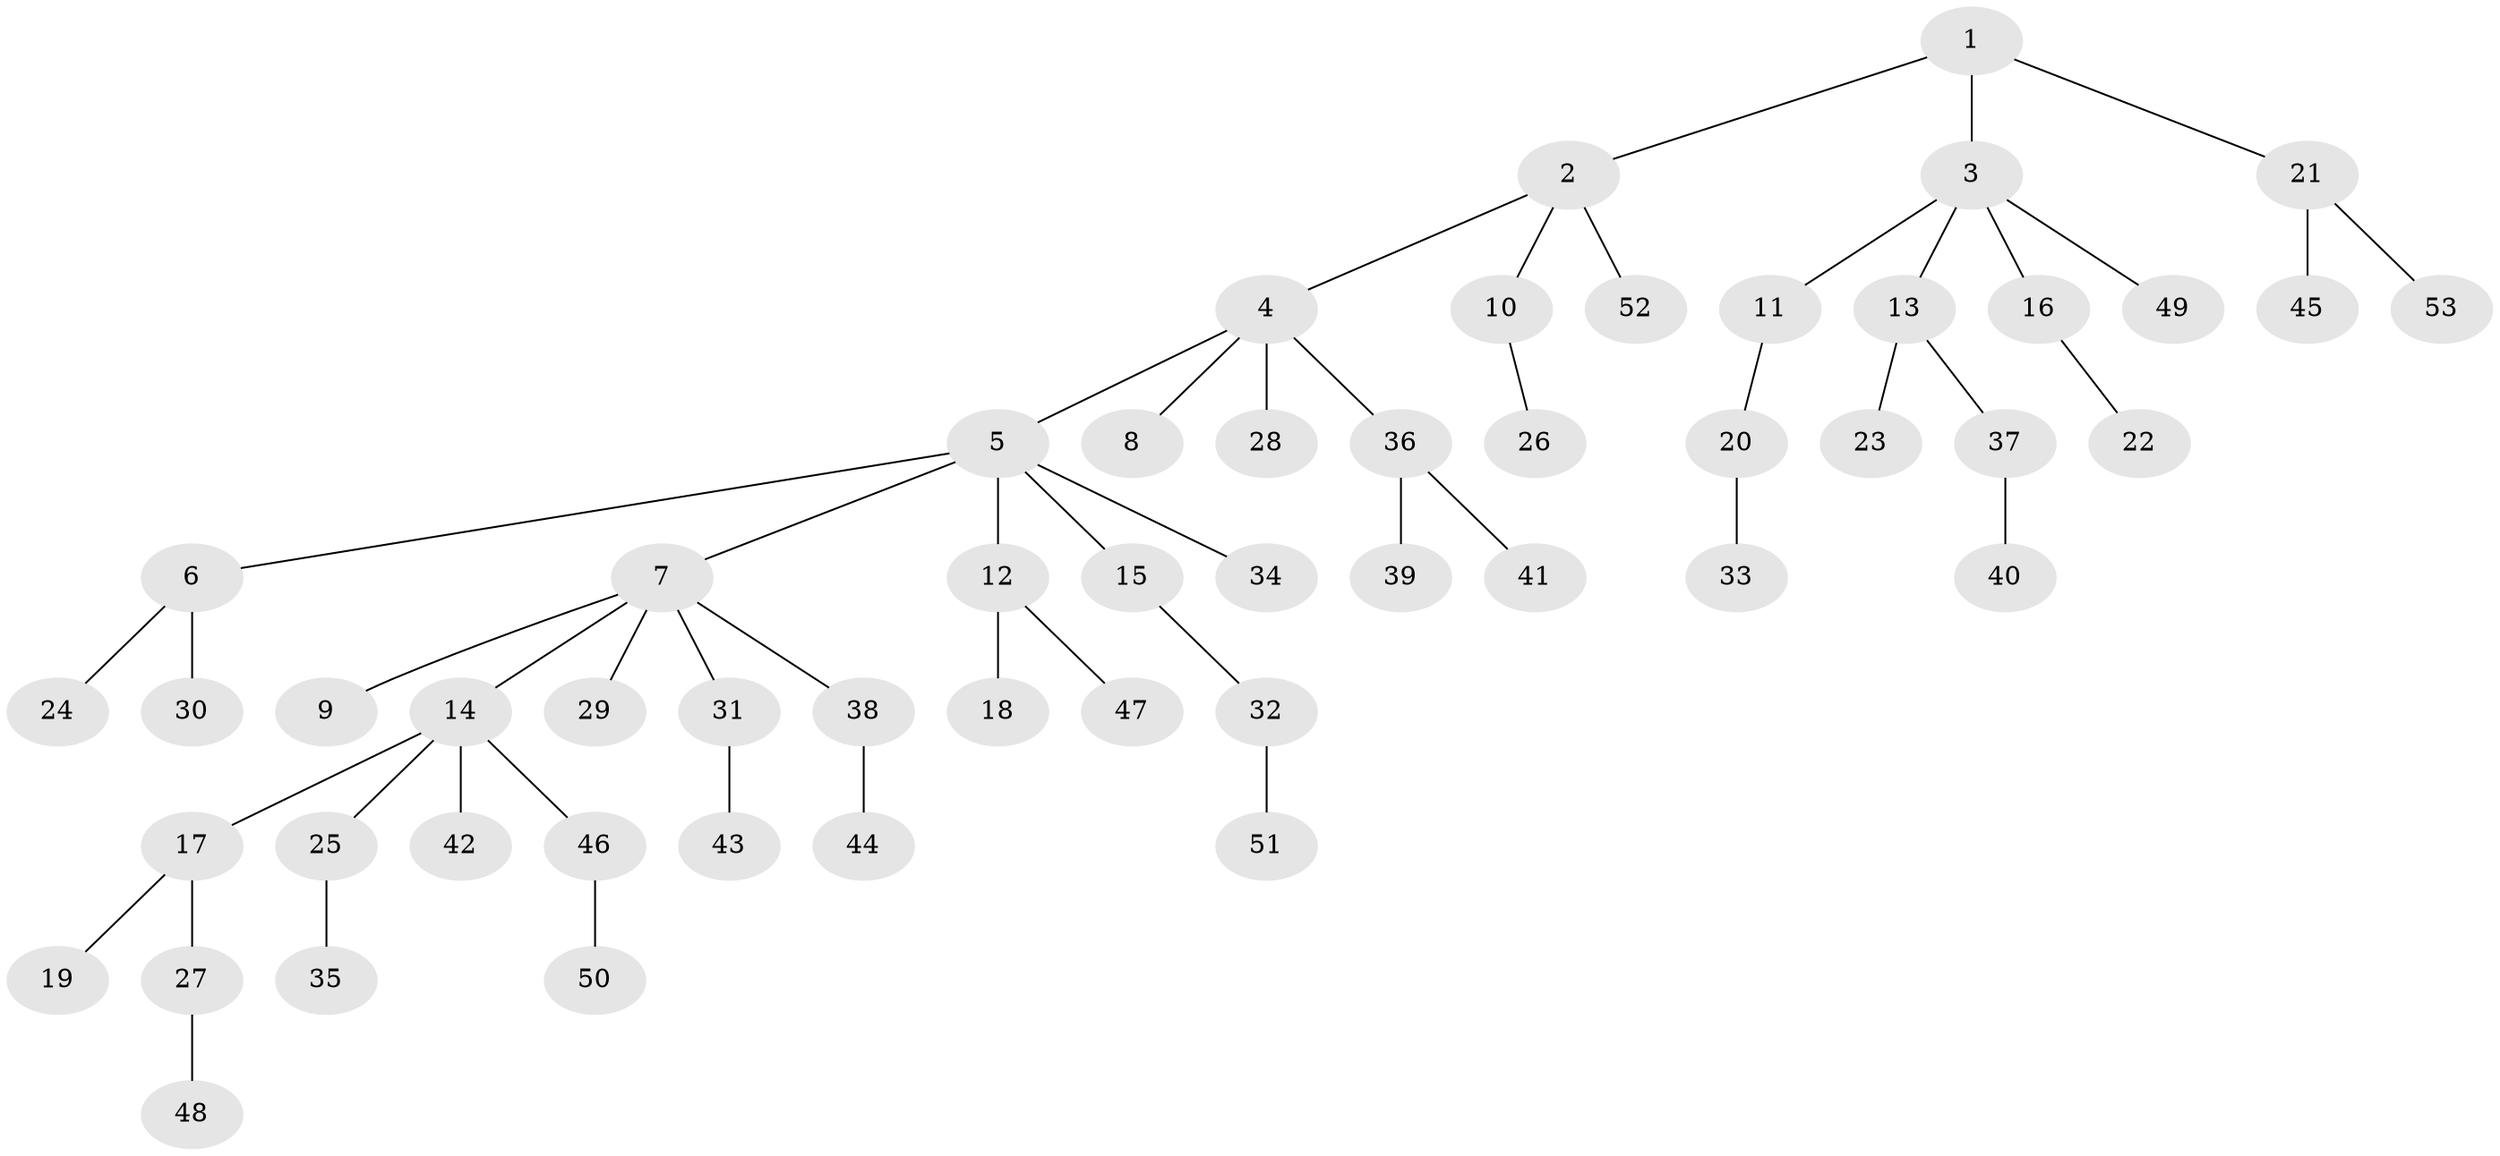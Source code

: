 // Generated by graph-tools (version 1.1) at 2025/37/03/09/25 02:37:08]
// undirected, 53 vertices, 52 edges
graph export_dot {
graph [start="1"]
  node [color=gray90,style=filled];
  1;
  2;
  3;
  4;
  5;
  6;
  7;
  8;
  9;
  10;
  11;
  12;
  13;
  14;
  15;
  16;
  17;
  18;
  19;
  20;
  21;
  22;
  23;
  24;
  25;
  26;
  27;
  28;
  29;
  30;
  31;
  32;
  33;
  34;
  35;
  36;
  37;
  38;
  39;
  40;
  41;
  42;
  43;
  44;
  45;
  46;
  47;
  48;
  49;
  50;
  51;
  52;
  53;
  1 -- 2;
  1 -- 3;
  1 -- 21;
  2 -- 4;
  2 -- 10;
  2 -- 52;
  3 -- 11;
  3 -- 13;
  3 -- 16;
  3 -- 49;
  4 -- 5;
  4 -- 8;
  4 -- 28;
  4 -- 36;
  5 -- 6;
  5 -- 7;
  5 -- 12;
  5 -- 15;
  5 -- 34;
  6 -- 24;
  6 -- 30;
  7 -- 9;
  7 -- 14;
  7 -- 29;
  7 -- 31;
  7 -- 38;
  10 -- 26;
  11 -- 20;
  12 -- 18;
  12 -- 47;
  13 -- 23;
  13 -- 37;
  14 -- 17;
  14 -- 25;
  14 -- 42;
  14 -- 46;
  15 -- 32;
  16 -- 22;
  17 -- 19;
  17 -- 27;
  20 -- 33;
  21 -- 45;
  21 -- 53;
  25 -- 35;
  27 -- 48;
  31 -- 43;
  32 -- 51;
  36 -- 39;
  36 -- 41;
  37 -- 40;
  38 -- 44;
  46 -- 50;
}
